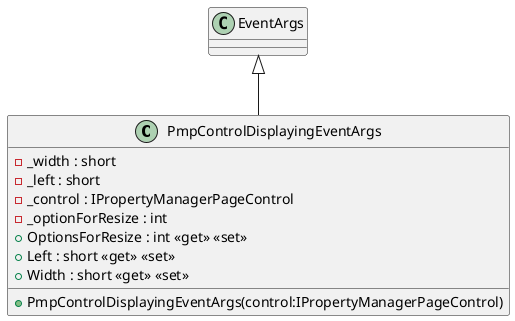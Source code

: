@startuml
class PmpControlDisplayingEventArgs {
    - _width : short
    - _left : short
    - _control : IPropertyManagerPageControl
    - _optionForResize : int
    + PmpControlDisplayingEventArgs(control:IPropertyManagerPageControl)
    + OptionsForResize : int <<get>> <<set>>
    + Left : short <<get>> <<set>>
    + Width : short <<get>> <<set>>
}
EventArgs <|-- PmpControlDisplayingEventArgs
@enduml
